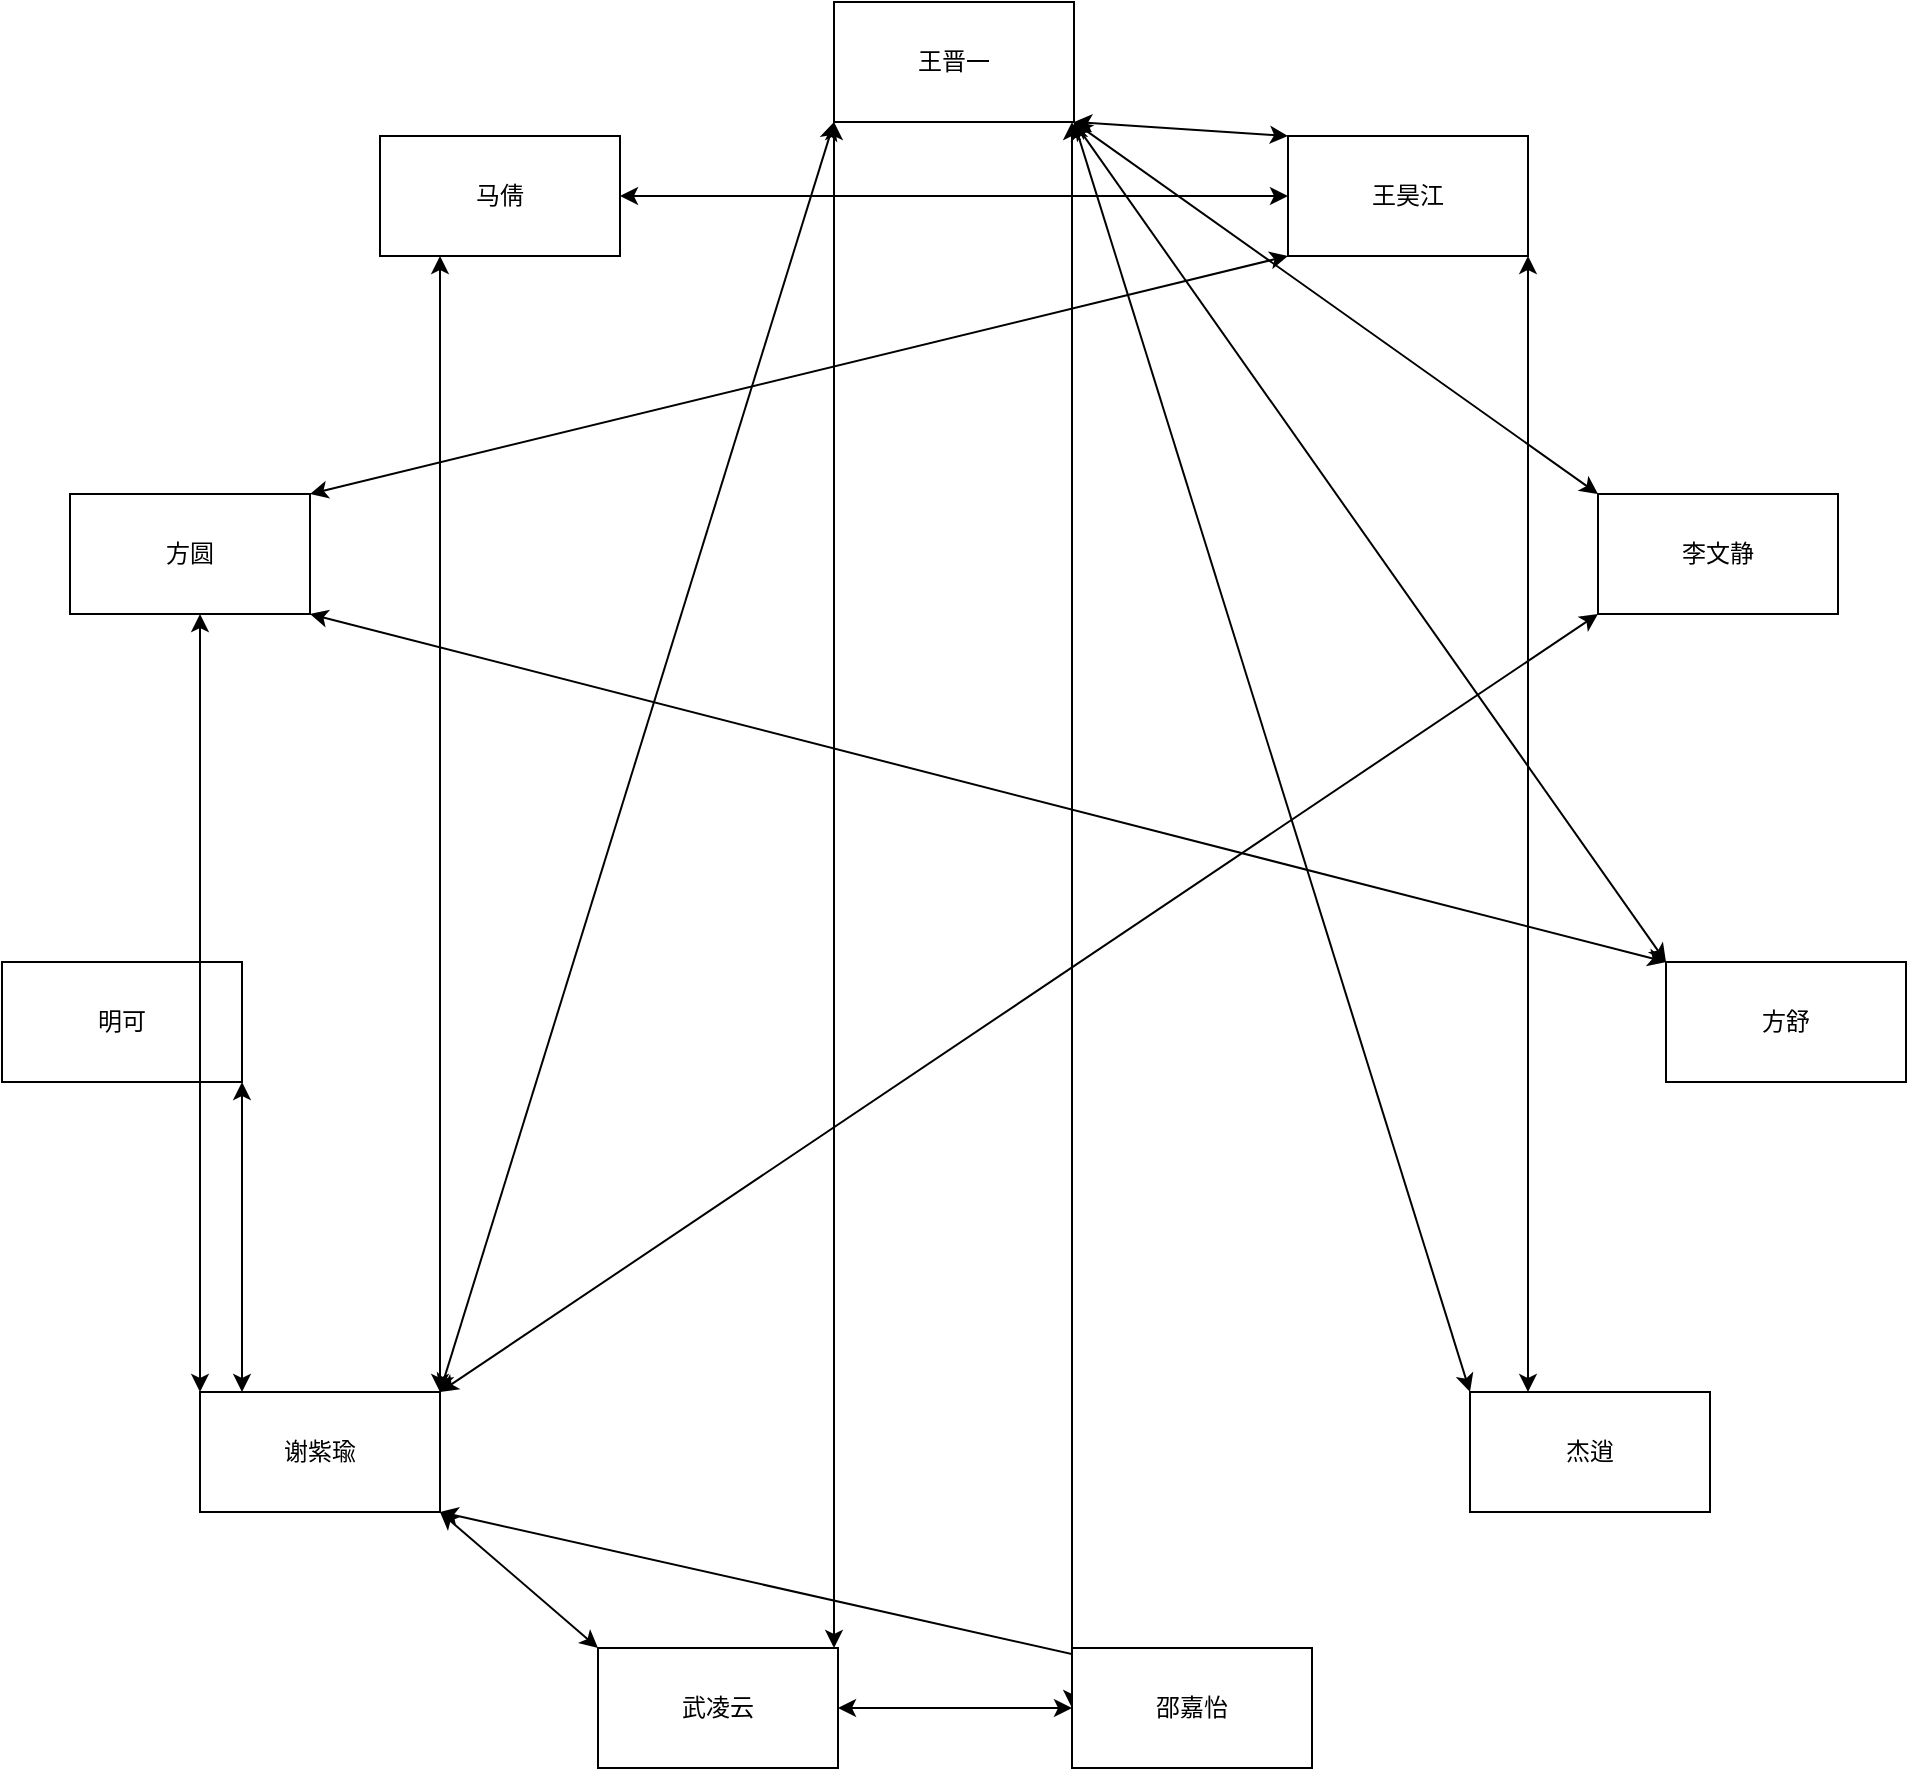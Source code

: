 <mxfile>
    <diagram id="-gTp0ECTXFtBLpGQ-5Me" name="第 1 页">
        <mxGraphModel dx="960" dy="712" grid="1" gridSize="10" guides="1" tooltips="1" connect="1" arrows="1" fold="1" page="1" pageScale="1" pageWidth="1169" pageHeight="827" math="0" shadow="0">
            <root>
                <mxCell id="0"/>
                <mxCell id="1" parent="0"/>
                <mxCell id="20" style="edgeStyle=none;html=1;startArrow=classic;startFill=1;noEdgeStyle=1;orthogonal=1;" edge="1" parent="1" source="2" target="9">
                    <mxGeometry relative="1" as="geometry"/>
                </mxCell>
                <mxCell id="24" style="edgeStyle=none;html=1;startArrow=classic;startFill=1;noEdgeStyle=1;orthogonal=1;" edge="1" parent="1" source="2" target="3">
                    <mxGeometry relative="1" as="geometry"/>
                </mxCell>
                <mxCell id="27" style="edgeStyle=none;html=1;entryX=0;entryY=0.5;entryDx=0;entryDy=0;startArrow=classic;startFill=1;noEdgeStyle=1;orthogonal=1;" edge="1" parent="1" source="2" target="7">
                    <mxGeometry relative="1" as="geometry"/>
                </mxCell>
                <mxCell id="28" style="edgeStyle=none;html=1;startArrow=classic;startFill=1;noEdgeStyle=1;orthogonal=1;" edge="1" parent="1" source="2" target="4">
                    <mxGeometry relative="1" as="geometry"/>
                </mxCell>
                <mxCell id="2" value="王晋一" style="rounded=0;whiteSpace=wrap;html=1;" vertex="1" parent="1">
                    <mxGeometry x="466" y="1" width="120" height="60" as="geometry"/>
                </mxCell>
                <mxCell id="22" style="edgeStyle=none;html=1;startArrow=classic;startFill=1;noEdgeStyle=1;orthogonal=1;" edge="1" parent="1" source="3" target="12">
                    <mxGeometry relative="1" as="geometry"/>
                </mxCell>
                <mxCell id="36" style="edgeStyle=none;html=1;startArrow=classic;startFill=1;noEdgeStyle=1;orthogonal=1;" edge="1" parent="1" source="3" target="11">
                    <mxGeometry relative="1" as="geometry"/>
                </mxCell>
                <mxCell id="3" value="王昊江" style="rounded=0;whiteSpace=wrap;html=1;" vertex="1" parent="1">
                    <mxGeometry x="693" y="68" width="120" height="60" as="geometry"/>
                </mxCell>
                <mxCell id="15" style="html=1;startArrow=classic;startFill=1;exitX=1;exitY=0.5;exitDx=0;exitDy=0;noEdgeStyle=1;orthogonal=1;" edge="1" parent="1" source="7" target="9">
                    <mxGeometry relative="1" as="geometry">
                        <mxPoint x="440" y="370" as="sourcePoint"/>
                    </mxGeometry>
                </mxCell>
                <mxCell id="4" value="李文静" style="rounded=0;whiteSpace=wrap;html=1;" vertex="1" parent="1">
                    <mxGeometry x="848" y="247" width="120" height="60" as="geometry"/>
                </mxCell>
                <mxCell id="17" style="edgeStyle=none;html=1;startArrow=classic;startFill=1;noEdgeStyle=1;orthogonal=1;" edge="1" parent="1" source="5" target="11">
                    <mxGeometry relative="1" as="geometry"/>
                </mxCell>
                <mxCell id="35" style="edgeStyle=none;html=1;startArrow=classic;startFill=1;noEdgeStyle=1;orthogonal=1;" edge="1" parent="1" source="5" target="2">
                    <mxGeometry relative="1" as="geometry"/>
                </mxCell>
                <mxCell id="5" value="方舒" style="rounded=0;whiteSpace=wrap;html=1;" vertex="1" parent="1">
                    <mxGeometry x="882" y="481" width="120" height="60" as="geometry"/>
                </mxCell>
                <mxCell id="30" style="edgeStyle=none;html=1;startArrow=classic;startFill=1;noEdgeStyle=1;orthogonal=1;" edge="1" parent="1" source="6" target="3">
                    <mxGeometry relative="1" as="geometry">
                        <Array as="points"/>
                    </mxGeometry>
                </mxCell>
                <mxCell id="31" style="edgeStyle=none;html=1;startArrow=classic;startFill=1;noEdgeStyle=1;orthogonal=1;" edge="1" parent="1" source="6" target="2">
                    <mxGeometry relative="1" as="geometry">
                        <Array as="points"/>
                    </mxGeometry>
                </mxCell>
                <mxCell id="6" value="杰逍" style="rounded=0;whiteSpace=wrap;html=1;" vertex="1" parent="1">
                    <mxGeometry x="784" y="696" width="120" height="60" as="geometry"/>
                </mxCell>
                <mxCell id="7" value="邵嘉怡" style="rounded=0;whiteSpace=wrap;html=1;" vertex="1" parent="1">
                    <mxGeometry x="585" y="824" width="120" height="60" as="geometry"/>
                </mxCell>
                <mxCell id="18" style="edgeStyle=none;html=1;startArrow=classic;startFill=1;noEdgeStyle=1;orthogonal=1;" edge="1" parent="1" source="8" target="2">
                    <mxGeometry relative="1" as="geometry">
                        <Array as="points"/>
                    </mxGeometry>
                </mxCell>
                <mxCell id="19" style="edgeStyle=none;html=1;startArrow=classic;startFill=1;noEdgeStyle=1;orthogonal=1;" edge="1" parent="1" source="8" target="9">
                    <mxGeometry relative="1" as="geometry">
                        <Array as="points"/>
                    </mxGeometry>
                </mxCell>
                <mxCell id="37" style="edgeStyle=none;html=1;startArrow=classic;startFill=1;noEdgeStyle=1;orthogonal=1;" edge="1" parent="1" source="8" target="7">
                    <mxGeometry relative="1" as="geometry">
                        <Array as="points"/>
                    </mxGeometry>
                </mxCell>
                <mxCell id="8" value="武凌云" style="rounded=0;whiteSpace=wrap;html=1;" vertex="1" parent="1">
                    <mxGeometry x="348" y="824" width="120" height="60" as="geometry"/>
                </mxCell>
                <mxCell id="29" style="edgeStyle=none;html=1;startArrow=classic;startFill=1;noEdgeStyle=1;orthogonal=1;" edge="1" parent="1" source="9" target="4">
                    <mxGeometry relative="1" as="geometry"/>
                </mxCell>
                <mxCell id="32" style="edgeStyle=none;html=1;startArrow=classic;startFill=1;noEdgeStyle=1;orthogonal=1;" edge="1" parent="1" source="9" target="10">
                    <mxGeometry relative="1" as="geometry"/>
                </mxCell>
                <mxCell id="9" value="谢紫瑜" style="rounded=0;whiteSpace=wrap;html=1;" vertex="1" parent="1">
                    <mxGeometry x="149" y="696" width="120" height="60" as="geometry"/>
                </mxCell>
                <mxCell id="10" value="明可" style="rounded=0;whiteSpace=wrap;html=1;" vertex="1" parent="1">
                    <mxGeometry x="50" y="481" width="120" height="60" as="geometry"/>
                </mxCell>
                <mxCell id="34" style="edgeStyle=none;html=1;startArrow=classic;startFill=1;noEdgeStyle=1;orthogonal=1;" edge="1" parent="1" source="11" target="9">
                    <mxGeometry relative="1" as="geometry"/>
                </mxCell>
                <mxCell id="11" value="方圆" style="rounded=0;whiteSpace=wrap;html=1;" vertex="1" parent="1">
                    <mxGeometry x="84" y="247" width="120" height="60" as="geometry"/>
                </mxCell>
                <mxCell id="23" style="edgeStyle=none;html=1;startArrow=classic;startFill=1;noEdgeStyle=1;orthogonal=1;" edge="1" parent="1" source="12" target="9">
                    <mxGeometry relative="1" as="geometry"/>
                </mxCell>
                <mxCell id="12" value="马倩" style="rounded=0;whiteSpace=wrap;html=1;" vertex="1" parent="1">
                    <mxGeometry x="239" y="68" width="120" height="60" as="geometry"/>
                </mxCell>
            </root>
        </mxGraphModel>
    </diagram>
</mxfile>